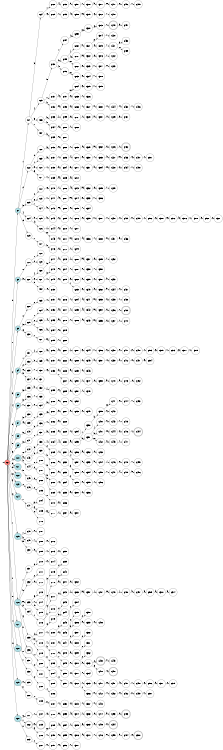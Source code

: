 digraph APTAALF {
__start0 [style = invis, shape = none, label = "", width = 0, height = 0];

rankdir=LR;
size="8,5";

s0 [style="filled", color="black", fillcolor="#ff817b" shape="circle", label="q0"];
s1 [style="filled", color="black", fillcolor="powderblue" shape="circle", label="q1"];
s2 [style="filled", color="black", fillcolor="powderblue" shape="circle", label="q2"];
s3 [style="filled", color="black", fillcolor="powderblue" shape="circle", label="q3"];
s4 [style="filled", color="black", fillcolor="powderblue" shape="circle", label="q4"];
s5 [style="filled", color="black", fillcolor="powderblue" shape="circle", label="q5"];
s6 [style="filled", color="black", fillcolor="powderblue" shape="circle", label="q6"];
s7 [style="filled", color="black", fillcolor="powderblue" shape="circle", label="q7"];
s8 [style="filled", color="black", fillcolor="powderblue" shape="circle", label="q8"];
s9 [style="filled", color="black", fillcolor="powderblue" shape="circle", label="q9"];
s10 [style="filled", color="black", fillcolor="powderblue" shape="circle", label="q10"];
s11 [style="filled", color="black", fillcolor="powderblue" shape="circle", label="q11"];
s12 [style="filled", color="black", fillcolor="powderblue" shape="circle", label="q12"];
s13 [style="filled", color="black", fillcolor="powderblue" shape="circle", label="q13"];
s14 [style="filled", color="black", fillcolor="powderblue" shape="circle", label="q14"];
s15 [style="filled", color="black", fillcolor="powderblue" shape="circle", label="q15"];
s16 [style="filled", color="black", fillcolor="powderblue" shape="circle", label="q16"];
s17 [style="filled", color="black", fillcolor="powderblue" shape="circle", label="q17"];
s18 [style="filled", color="black", fillcolor="powderblue" shape="circle", label="q18"];
s19 [style="filled", color="black", fillcolor="powderblue" shape="circle", label="q19"];
s20 [style="filled", color="black", fillcolor="powderblue" shape="circle", label="q20"];
s21 [style="filled", color="black", fillcolor="white" shape="circle", label="q21"];
s22 [style="filled", color="black", fillcolor="white" shape="circle", label="q22"];
s23 [style="filled", color="black", fillcolor="white" shape="circle", label="q23"];
s24 [style="filled", color="black", fillcolor="white" shape="circle", label="q24"];
s25 [style="filled", color="black", fillcolor="white" shape="circle", label="q25"];
s26 [style="filled", color="black", fillcolor="white" shape="circle", label="q26"];
s27 [style="filled", color="black", fillcolor="white" shape="circle", label="q27"];
s28 [style="filled", color="black", fillcolor="white" shape="circle", label="q28"];
s29 [style="filled", color="black", fillcolor="white" shape="circle", label="q29"];
s30 [style="filled", color="black", fillcolor="white" shape="circle", label="q30"];
s31 [style="filled", color="black", fillcolor="white" shape="circle", label="q31"];
s32 [style="filled", color="black", fillcolor="white" shape="circle", label="q32"];
s33 [style="filled", color="black", fillcolor="white" shape="circle", label="q33"];
s34 [style="filled", color="black", fillcolor="white" shape="circle", label="q34"];
s35 [style="filled", color="black", fillcolor="white" shape="circle", label="q35"];
s36 [style="filled", color="black", fillcolor="white" shape="circle", label="q36"];
s37 [style="filled", color="black", fillcolor="white" shape="circle", label="q37"];
s38 [style="filled", color="black", fillcolor="white" shape="circle", label="q38"];
s39 [style="filled", color="black", fillcolor="white" shape="circle", label="q39"];
s40 [style="filled", color="black", fillcolor="white" shape="circle", label="q40"];
s41 [style="filled", color="black", fillcolor="white" shape="circle", label="q41"];
s42 [style="filled", color="black", fillcolor="white" shape="circle", label="q42"];
s43 [style="filled", color="black", fillcolor="white" shape="circle", label="q43"];
s44 [style="filled", color="black", fillcolor="white" shape="circle", label="q44"];
s45 [style="filled", color="black", fillcolor="white" shape="circle", label="q45"];
s46 [style="filled", color="black", fillcolor="white" shape="circle", label="q46"];
s47 [style="filled", color="black", fillcolor="white" shape="circle", label="q47"];
s48 [style="filled", color="black", fillcolor="white" shape="circle", label="q48"];
s49 [style="filled", color="black", fillcolor="white" shape="circle", label="q49"];
s50 [style="filled", color="black", fillcolor="white" shape="circle", label="q50"];
s51 [style="filled", color="black", fillcolor="white" shape="circle", label="q51"];
s52 [style="filled", color="black", fillcolor="white" shape="circle", label="q52"];
s53 [style="filled", color="black", fillcolor="white" shape="circle", label="q53"];
s54 [style="filled", color="black", fillcolor="white" shape="circle", label="q54"];
s55 [style="filled", color="black", fillcolor="white" shape="circle", label="q55"];
s56 [style="rounded,filled", color="black", fillcolor="white" shape="doublecircle", label="q56"];
s57 [style="filled", color="black", fillcolor="white" shape="circle", label="q57"];
s58 [style="filled", color="black", fillcolor="white" shape="circle", label="q58"];
s59 [style="filled", color="black", fillcolor="white" shape="circle", label="q59"];
s60 [style="filled", color="black", fillcolor="white" shape="circle", label="q60"];
s61 [style="filled", color="black", fillcolor="white" shape="circle", label="q61"];
s62 [style="rounded,filled", color="black", fillcolor="white" shape="doublecircle", label="q62"];
s63 [style="filled", color="black", fillcolor="white" shape="circle", label="q63"];
s64 [style="filled", color="black", fillcolor="white" shape="circle", label="q64"];
s65 [style="filled", color="black", fillcolor="white" shape="circle", label="q65"];
s66 [style="filled", color="black", fillcolor="white" shape="circle", label="q66"];
s67 [style="filled", color="black", fillcolor="white" shape="circle", label="q67"];
s68 [style="filled", color="black", fillcolor="white" shape="circle", label="q68"];
s69 [style="filled", color="black", fillcolor="white" shape="circle", label="q69"];
s70 [style="filled", color="black", fillcolor="white" shape="circle", label="q70"];
s71 [style="filled", color="black", fillcolor="white" shape="circle", label="q71"];
s72 [style="filled", color="black", fillcolor="white" shape="circle", label="q72"];
s73 [style="filled", color="black", fillcolor="white" shape="circle", label="q73"];
s74 [style="filled", color="black", fillcolor="white" shape="circle", label="q74"];
s75 [style="filled", color="black", fillcolor="white" shape="circle", label="q75"];
s76 [style="filled", color="black", fillcolor="white" shape="circle", label="q76"];
s77 [style="filled", color="black", fillcolor="white" shape="circle", label="q77"];
s78 [style="filled", color="black", fillcolor="white" shape="circle", label="q78"];
s79 [style="filled", color="black", fillcolor="white" shape="circle", label="q79"];
s80 [style="filled", color="black", fillcolor="white" shape="circle", label="q80"];
s81 [style="filled", color="black", fillcolor="white" shape="circle", label="q81"];
s82 [style="filled", color="black", fillcolor="white" shape="circle", label="q82"];
s83 [style="filled", color="black", fillcolor="white" shape="circle", label="q83"];
s84 [style="filled", color="black", fillcolor="white" shape="circle", label="q84"];
s85 [style="filled", color="black", fillcolor="white" shape="circle", label="q85"];
s86 [style="filled", color="black", fillcolor="white" shape="circle", label="q86"];
s87 [style="filled", color="black", fillcolor="white" shape="circle", label="q87"];
s88 [style="filled", color="black", fillcolor="white" shape="circle", label="q88"];
s89 [style="filled", color="black", fillcolor="white" shape="circle", label="q89"];
s90 [style="filled", color="black", fillcolor="white" shape="circle", label="q90"];
s91 [style="filled", color="black", fillcolor="white" shape="circle", label="q91"];
s92 [style="filled", color="black", fillcolor="white" shape="circle", label="q92"];
s93 [style="filled", color="black", fillcolor="white" shape="circle", label="q93"];
s94 [style="filled", color="black", fillcolor="white" shape="circle", label="q94"];
s95 [style="filled", color="black", fillcolor="white" shape="circle", label="q95"];
s96 [style="filled", color="black", fillcolor="white" shape="circle", label="q96"];
s97 [style="filled", color="black", fillcolor="white" shape="circle", label="q97"];
s98 [style="filled", color="black", fillcolor="white" shape="circle", label="q98"];
s99 [style="filled", color="black", fillcolor="white" shape="circle", label="q99"];
s100 [style="filled", color="black", fillcolor="white" shape="circle", label="q100"];
s101 [style="filled", color="black", fillcolor="white" shape="circle", label="q101"];
s102 [style="filled", color="black", fillcolor="white" shape="circle", label="q102"];
s103 [style="filled", color="black", fillcolor="white" shape="circle", label="q103"];
s104 [style="filled", color="black", fillcolor="white" shape="circle", label="q104"];
s105 [style="filled", color="black", fillcolor="white" shape="circle", label="q105"];
s106 [style="filled", color="black", fillcolor="white" shape="circle", label="q106"];
s107 [style="filled", color="black", fillcolor="white" shape="circle", label="q107"];
s108 [style="filled", color="black", fillcolor="white" shape="circle", label="q108"];
s109 [style="filled", color="black", fillcolor="white" shape="circle", label="q109"];
s110 [style="filled", color="black", fillcolor="white" shape="circle", label="q110"];
s111 [style="filled", color="black", fillcolor="white" shape="circle", label="q111"];
s112 [style="filled", color="black", fillcolor="white" shape="circle", label="q112"];
s113 [style="filled", color="black", fillcolor="white" shape="circle", label="q113"];
s114 [style="filled", color="black", fillcolor="white" shape="circle", label="q114"];
s115 [style="filled", color="black", fillcolor="white" shape="circle", label="q115"];
s116 [style="filled", color="black", fillcolor="white" shape="circle", label="q116"];
s117 [style="filled", color="black", fillcolor="white" shape="circle", label="q117"];
s118 [style="filled", color="black", fillcolor="white" shape="circle", label="q118"];
s119 [style="filled", color="black", fillcolor="white" shape="circle", label="q119"];
s120 [style="filled", color="black", fillcolor="white" shape="circle", label="q120"];
s121 [style="filled", color="black", fillcolor="white" shape="circle", label="q121"];
s122 [style="filled", color="black", fillcolor="white" shape="circle", label="q122"];
s123 [style="filled", color="black", fillcolor="white" shape="circle", label="q123"];
s124 [style="filled", color="black", fillcolor="white" shape="circle", label="q124"];
s125 [style="rounded,filled", color="black", fillcolor="white" shape="doublecircle", label="q125"];
s126 [style="filled", color="black", fillcolor="white" shape="circle", label="q126"];
s127 [style="filled", color="black", fillcolor="white" shape="circle", label="q127"];
s128 [style="filled", color="black", fillcolor="white" shape="circle", label="q128"];
s129 [style="filled", color="black", fillcolor="white" shape="circle", label="q129"];
s130 [style="filled", color="black", fillcolor="white" shape="circle", label="q130"];
s131 [style="filled", color="black", fillcolor="white" shape="circle", label="q131"];
s132 [style="filled", color="black", fillcolor="white" shape="circle", label="q132"];
s133 [style="filled", color="black", fillcolor="white" shape="circle", label="q133"];
s134 [style="filled", color="black", fillcolor="white" shape="circle", label="q134"];
s135 [style="filled", color="black", fillcolor="white" shape="circle", label="q135"];
s136 [style="filled", color="black", fillcolor="white" shape="circle", label="q136"];
s137 [style="filled", color="black", fillcolor="white" shape="circle", label="q137"];
s138 [style="filled", color="black", fillcolor="white" shape="circle", label="q138"];
s139 [style="filled", color="black", fillcolor="white" shape="circle", label="q139"];
s140 [style="filled", color="black", fillcolor="white" shape="circle", label="q140"];
s141 [style="filled", color="black", fillcolor="white" shape="circle", label="q141"];
s142 [style="filled", color="black", fillcolor="white" shape="circle", label="q142"];
s143 [style="filled", color="black", fillcolor="white" shape="circle", label="q143"];
s144 [style="filled", color="black", fillcolor="white" shape="circle", label="q144"];
s145 [style="filled", color="black", fillcolor="white" shape="circle", label="q145"];
s146 [style="filled", color="black", fillcolor="white" shape="circle", label="q146"];
s147 [style="filled", color="black", fillcolor="white" shape="circle", label="q147"];
s148 [style="filled", color="black", fillcolor="white" shape="circle", label="q148"];
s149 [style="filled", color="black", fillcolor="white" shape="circle", label="q149"];
s150 [style="filled", color="black", fillcolor="white" shape="circle", label="q150"];
s151 [style="filled", color="black", fillcolor="white" shape="circle", label="q151"];
s152 [style="filled", color="black", fillcolor="white" shape="circle", label="q152"];
s153 [style="filled", color="black", fillcolor="white" shape="circle", label="q153"];
s154 [style="filled", color="black", fillcolor="white" shape="circle", label="q154"];
s155 [style="filled", color="black", fillcolor="white" shape="circle", label="q155"];
s156 [style="filled", color="black", fillcolor="white" shape="circle", label="q156"];
s157 [style="filled", color="black", fillcolor="white" shape="circle", label="q157"];
s158 [style="filled", color="black", fillcolor="white" shape="circle", label="q158"];
s159 [style="filled", color="black", fillcolor="white" shape="circle", label="q159"];
s160 [style="filled", color="black", fillcolor="white" shape="circle", label="q160"];
s161 [style="filled", color="black", fillcolor="white" shape="circle", label="q161"];
s162 [style="filled", color="black", fillcolor="white" shape="circle", label="q162"];
s163 [style="filled", color="black", fillcolor="white" shape="circle", label="q163"];
s164 [style="filled", color="black", fillcolor="white" shape="circle", label="q164"];
s165 [style="filled", color="black", fillcolor="white" shape="circle", label="q165"];
s166 [style="filled", color="black", fillcolor="white" shape="circle", label="q166"];
s167 [style="filled", color="black", fillcolor="white" shape="circle", label="q167"];
s168 [style="filled", color="black", fillcolor="white" shape="circle", label="q168"];
s169 [style="filled", color="black", fillcolor="white" shape="circle", label="q169"];
s170 [style="filled", color="black", fillcolor="white" shape="circle", label="q170"];
s171 [style="filled", color="black", fillcolor="white" shape="circle", label="q171"];
s172 [style="filled", color="black", fillcolor="white" shape="circle", label="q172"];
s173 [style="filled", color="black", fillcolor="white" shape="circle", label="q173"];
s174 [style="filled", color="black", fillcolor="white" shape="circle", label="q174"];
s175 [style="filled", color="black", fillcolor="white" shape="circle", label="q175"];
s176 [style="filled", color="black", fillcolor="white" shape="circle", label="q176"];
s177 [style="filled", color="black", fillcolor="white" shape="circle", label="q177"];
s178 [style="filled", color="black", fillcolor="white" shape="circle", label="q178"];
s179 [style="filled", color="black", fillcolor="white" shape="circle", label="q179"];
s180 [style="filled", color="black", fillcolor="white" shape="circle", label="q180"];
s181 [style="filled", color="black", fillcolor="white" shape="circle", label="q181"];
s182 [style="filled", color="black", fillcolor="white" shape="circle", label="q182"];
s183 [style="filled", color="black", fillcolor="white" shape="circle", label="q183"];
s184 [style="filled", color="black", fillcolor="white" shape="circle", label="q184"];
s185 [style="filled", color="black", fillcolor="white" shape="circle", label="q185"];
s186 [style="filled", color="black", fillcolor="white" shape="circle", label="q186"];
s187 [style="filled", color="black", fillcolor="white" shape="circle", label="q187"];
s188 [style="filled", color="black", fillcolor="white" shape="circle", label="q188"];
s189 [style="filled", color="black", fillcolor="white" shape="circle", label="q189"];
s190 [style="filled", color="black", fillcolor="white" shape="circle", label="q190"];
s191 [style="filled", color="black", fillcolor="white" shape="circle", label="q191"];
s192 [style="filled", color="black", fillcolor="white" shape="circle", label="q192"];
s193 [style="filled", color="black", fillcolor="white" shape="circle", label="q193"];
s194 [style="filled", color="black", fillcolor="white" shape="circle", label="q194"];
s195 [style="filled", color="black", fillcolor="white" shape="circle", label="q195"];
s196 [style="filled", color="black", fillcolor="white" shape="circle", label="q196"];
s197 [style="filled", color="black", fillcolor="white" shape="circle", label="q197"];
s198 [style="filled", color="black", fillcolor="white" shape="circle", label="q198"];
s199 [style="filled", color="black", fillcolor="white" shape="circle", label="q199"];
s200 [style="filled", color="black", fillcolor="white" shape="circle", label="q200"];
s201 [style="filled", color="black", fillcolor="white" shape="circle", label="q201"];
s202 [style="filled", color="black", fillcolor="white" shape="circle", label="q202"];
s203 [style="filled", color="black", fillcolor="white" shape="circle", label="q203"];
s204 [style="filled", color="black", fillcolor="white" shape="circle", label="q204"];
s205 [style="filled", color="black", fillcolor="white" shape="circle", label="q205"];
s206 [style="filled", color="black", fillcolor="white" shape="circle", label="q206"];
s207 [style="filled", color="black", fillcolor="white" shape="circle", label="q207"];
s208 [style="filled", color="black", fillcolor="white" shape="circle", label="q208"];
s209 [style="filled", color="black", fillcolor="white" shape="circle", label="q209"];
s210 [style="filled", color="black", fillcolor="white" shape="circle", label="q210"];
s211 [style="filled", color="black", fillcolor="white" shape="circle", label="q211"];
s212 [style="filled", color="black", fillcolor="white" shape="circle", label="q212"];
s213 [style="filled", color="black", fillcolor="white" shape="circle", label="q213"];
s214 [style="filled", color="black", fillcolor="white" shape="circle", label="q214"];
s215 [style="filled", color="black", fillcolor="white" shape="circle", label="q215"];
s216 [style="filled", color="black", fillcolor="white" shape="circle", label="q216"];
s217 [style="filled", color="black", fillcolor="white" shape="circle", label="q217"];
s218 [style="filled", color="black", fillcolor="white" shape="circle", label="q218"];
s219 [style="filled", color="black", fillcolor="white" shape="circle", label="q219"];
s220 [style="filled", color="black", fillcolor="white" shape="circle", label="q220"];
s221 [style="filled", color="black", fillcolor="white" shape="circle", label="q221"];
s222 [style="filled", color="black", fillcolor="white" shape="circle", label="q222"];
s223 [style="filled", color="black", fillcolor="white" shape="circle", label="q223"];
s224 [style="filled", color="black", fillcolor="white" shape="circle", label="q224"];
s225 [style="filled", color="black", fillcolor="white" shape="circle", label="q225"];
s226 [style="filled", color="black", fillcolor="white" shape="circle", label="q226"];
s227 [style="filled", color="black", fillcolor="white" shape="circle", label="q227"];
s228 [style="filled", color="black", fillcolor="white" shape="circle", label="q228"];
s229 [style="filled", color="black", fillcolor="white" shape="circle", label="q229"];
s230 [style="filled", color="black", fillcolor="white" shape="circle", label="q230"];
s231 [style="filled", color="black", fillcolor="white" shape="circle", label="q231"];
s232 [style="filled", color="black", fillcolor="white" shape="circle", label="q232"];
s233 [style="filled", color="black", fillcolor="white" shape="circle", label="q233"];
s234 [style="filled", color="black", fillcolor="white" shape="circle", label="q234"];
s235 [style="filled", color="black", fillcolor="white" shape="circle", label="q235"];
s236 [style="filled", color="black", fillcolor="white" shape="circle", label="q236"];
s237 [style="filled", color="black", fillcolor="white" shape="circle", label="q237"];
s238 [style="filled", color="black", fillcolor="white" shape="circle", label="q238"];
s239 [style="filled", color="black", fillcolor="white" shape="circle", label="q239"];
s240 [style="filled", color="black", fillcolor="white" shape="circle", label="q240"];
s241 [style="filled", color="black", fillcolor="white" shape="circle", label="q241"];
s242 [style="filled", color="black", fillcolor="white" shape="circle", label="q242"];
s243 [style="filled", color="black", fillcolor="white" shape="circle", label="q243"];
s244 [style="filled", color="black", fillcolor="white" shape="circle", label="q244"];
s245 [style="filled", color="black", fillcolor="white" shape="circle", label="q245"];
s246 [style="filled", color="black", fillcolor="white" shape="circle", label="q246"];
s247 [style="filled", color="black", fillcolor="white" shape="circle", label="q247"];
s248 [style="filled", color="black", fillcolor="white" shape="circle", label="q248"];
s249 [style="filled", color="black", fillcolor="white" shape="circle", label="q249"];
s250 [style="filled", color="black", fillcolor="white" shape="circle", label="q250"];
s251 [style="filled", color="black", fillcolor="white" shape="circle", label="q251"];
s252 [style="filled", color="black", fillcolor="white" shape="circle", label="q252"];
s253 [style="filled", color="black", fillcolor="white" shape="circle", label="q253"];
s254 [style="filled", color="black", fillcolor="white" shape="circle", label="q254"];
s255 [style="filled", color="black", fillcolor="white" shape="circle", label="q255"];
s256 [style="filled", color="black", fillcolor="white" shape="circle", label="q256"];
s257 [style="filled", color="black", fillcolor="white" shape="circle", label="q257"];
s258 [style="filled", color="black", fillcolor="white" shape="circle", label="q258"];
s259 [style="filled", color="black", fillcolor="white" shape="circle", label="q259"];
s260 [style="filled", color="black", fillcolor="white" shape="circle", label="q260"];
s261 [style="filled", color="black", fillcolor="white" shape="circle", label="q261"];
s262 [style="filled", color="black", fillcolor="white" shape="circle", label="q262"];
s263 [style="filled", color="black", fillcolor="white" shape="circle", label="q263"];
s264 [style="filled", color="black", fillcolor="white" shape="circle", label="q264"];
s265 [style="filled", color="black", fillcolor="white" shape="circle", label="q265"];
s266 [style="filled", color="black", fillcolor="white" shape="circle", label="q266"];
s267 [style="filled", color="black", fillcolor="white" shape="circle", label="q267"];
s268 [style="filled", color="black", fillcolor="white" shape="circle", label="q268"];
s269 [style="filled", color="black", fillcolor="white" shape="circle", label="q269"];
s270 [style="filled", color="black", fillcolor="white" shape="circle", label="q270"];
s271 [style="filled", color="black", fillcolor="white" shape="circle", label="q271"];
s272 [style="filled", color="black", fillcolor="white" shape="circle", label="q272"];
s273 [style="filled", color="black", fillcolor="white" shape="circle", label="q273"];
s274 [style="filled", color="black", fillcolor="white" shape="circle", label="q274"];
s275 [style="filled", color="black", fillcolor="white" shape="circle", label="q275"];
s276 [style="filled", color="black", fillcolor="white" shape="circle", label="q276"];
s277 [style="filled", color="black", fillcolor="white" shape="circle", label="q277"];
s278 [style="filled", color="black", fillcolor="white" shape="circle", label="q278"];
s279 [style="filled", color="black", fillcolor="white" shape="circle", label="q279"];
s280 [style="filled", color="black", fillcolor="white" shape="circle", label="q280"];
s281 [style="filled", color="black", fillcolor="white" shape="circle", label="q281"];
s282 [style="filled", color="black", fillcolor="white" shape="circle", label="q282"];
s283 [style="filled", color="black", fillcolor="white" shape="circle", label="q283"];
s284 [style="filled", color="black", fillcolor="white" shape="circle", label="q284"];
s285 [style="filled", color="black", fillcolor="white" shape="circle", label="q285"];
s286 [style="filled", color="black", fillcolor="white" shape="circle", label="q286"];
s287 [style="filled", color="black", fillcolor="white" shape="circle", label="q287"];
s288 [style="filled", color="black", fillcolor="white" shape="circle", label="q288"];
s289 [style="filled", color="black", fillcolor="white" shape="circle", label="q289"];
s290 [style="filled", color="black", fillcolor="white" shape="circle", label="q290"];
s291 [style="filled", color="black", fillcolor="white" shape="circle", label="q291"];
s292 [style="filled", color="black", fillcolor="white" shape="circle", label="q292"];
s293 [style="filled", color="black", fillcolor="white" shape="circle", label="q293"];
s294 [style="filled", color="black", fillcolor="white" shape="circle", label="q294"];
s295 [style="filled", color="black", fillcolor="white" shape="circle", label="q295"];
s296 [style="filled", color="black", fillcolor="white" shape="circle", label="q296"];
s297 [style="filled", color="black", fillcolor="white" shape="circle", label="q297"];
s298 [style="filled", color="black", fillcolor="white" shape="circle", label="q298"];
s299 [style="filled", color="black", fillcolor="white" shape="circle", label="q299"];
s300 [style="filled", color="black", fillcolor="white" shape="circle", label="q300"];
s301 [style="filled", color="black", fillcolor="white" shape="circle", label="q301"];
s302 [style="filled", color="black", fillcolor="white" shape="circle", label="q302"];
s303 [style="filled", color="black", fillcolor="white" shape="circle", label="q303"];
s304 [style="filled", color="black", fillcolor="white" shape="circle", label="q304"];
s305 [style="filled", color="black", fillcolor="white" shape="circle", label="q305"];
s306 [style="filled", color="black", fillcolor="white" shape="circle", label="q306"];
s307 [style="filled", color="black", fillcolor="white" shape="circle", label="q307"];
s308 [style="filled", color="black", fillcolor="white" shape="circle", label="q308"];
s309 [style="filled", color="black", fillcolor="white" shape="circle", label="q309"];
s310 [style="filled", color="black", fillcolor="white" shape="circle", label="q310"];
s311 [style="filled", color="black", fillcolor="white" shape="circle", label="q311"];
s312 [style="filled", color="black", fillcolor="white" shape="circle", label="q312"];
s313 [style="filled", color="black", fillcolor="white" shape="circle", label="q313"];
s314 [style="filled", color="black", fillcolor="white" shape="circle", label="q314"];
s315 [style="filled", color="black", fillcolor="white" shape="circle", label="q315"];
s316 [style="filled", color="black", fillcolor="white" shape="circle", label="q316"];
s317 [style="filled", color="black", fillcolor="white" shape="circle", label="q317"];
s318 [style="filled", color="black", fillcolor="white" shape="circle", label="q318"];
s319 [style="filled", color="black", fillcolor="white" shape="circle", label="q319"];
s320 [style="filled", color="black", fillcolor="white" shape="circle", label="q320"];
s321 [style="filled", color="black", fillcolor="white" shape="circle", label="q321"];
s322 [style="filled", color="black", fillcolor="white" shape="circle", label="q322"];
s323 [style="filled", color="black", fillcolor="white" shape="circle", label="q323"];
s324 [style="filled", color="black", fillcolor="white" shape="circle", label="q324"];
s325 [style="filled", color="black", fillcolor="white" shape="circle", label="q325"];
s326 [style="filled", color="black", fillcolor="white" shape="circle", label="q326"];
s327 [style="filled", color="black", fillcolor="white" shape="circle", label="q327"];
s328 [style="filled", color="black", fillcolor="white" shape="circle", label="q328"];
s329 [style="filled", color="black", fillcolor="white" shape="circle", label="q329"];
s330 [style="filled", color="black", fillcolor="white" shape="circle", label="q330"];
s331 [style="filled", color="black", fillcolor="white" shape="circle", label="q331"];
s332 [style="filled", color="black", fillcolor="white" shape="circle", label="q332"];
s333 [style="filled", color="black", fillcolor="white" shape="circle", label="q333"];
s334 [style="filled", color="black", fillcolor="white" shape="circle", label="q334"];
s335 [style="filled", color="black", fillcolor="white" shape="circle", label="q335"];
s336 [style="filled", color="black", fillcolor="white" shape="circle", label="q336"];
s337 [style="filled", color="black", fillcolor="white" shape="circle", label="q337"];
s338 [style="filled", color="black", fillcolor="white" shape="circle", label="q338"];
s339 [style="filled", color="black", fillcolor="white" shape="circle", label="q339"];
s340 [style="filled", color="black", fillcolor="white" shape="circle", label="q340"];
s341 [style="filled", color="black", fillcolor="white" shape="circle", label="q341"];
s342 [style="filled", color="black", fillcolor="white" shape="circle", label="q342"];
s343 [style="filled", color="black", fillcolor="white" shape="circle", label="q343"];
s344 [style="filled", color="black", fillcolor="white" shape="circle", label="q344"];
s345 [style="filled", color="black", fillcolor="white" shape="circle", label="q345"];
s346 [style="filled", color="black", fillcolor="white" shape="circle", label="q346"];
s347 [style="filled", color="black", fillcolor="white" shape="circle", label="q347"];
s348 [style="filled", color="black", fillcolor="white" shape="circle", label="q348"];
s349 [style="filled", color="black", fillcolor="white" shape="circle", label="q349"];
s350 [style="filled", color="black", fillcolor="white" shape="circle", label="q350"];
s351 [style="filled", color="black", fillcolor="white" shape="circle", label="q351"];
s352 [style="filled", color="black", fillcolor="white" shape="circle", label="q352"];
s353 [style="filled", color="black", fillcolor="white" shape="circle", label="q353"];
s354 [style="filled", color="black", fillcolor="white" shape="circle", label="q354"];
s355 [style="filled", color="black", fillcolor="white" shape="circle", label="q355"];
s356 [style="filled", color="black", fillcolor="white" shape="circle", label="q356"];
s357 [style="filled", color="black", fillcolor="white" shape="circle", label="q357"];
s358 [style="filled", color="black", fillcolor="white" shape="circle", label="q358"];
s359 [style="filled", color="black", fillcolor="white" shape="circle", label="q359"];
s360 [style="filled", color="black", fillcolor="white" shape="circle", label="q360"];
s361 [style="filled", color="black", fillcolor="white" shape="circle", label="q361"];
s362 [style="filled", color="black", fillcolor="white" shape="circle", label="q362"];
s363 [style="filled", color="black", fillcolor="white" shape="circle", label="q363"];
s364 [style="filled", color="black", fillcolor="white" shape="circle", label="q364"];
s365 [style="filled", color="black", fillcolor="white" shape="circle", label="q365"];
s366 [style="filled", color="black", fillcolor="white" shape="circle", label="q366"];
s367 [style="filled", color="black", fillcolor="white" shape="circle", label="q367"];
s368 [style="filled", color="black", fillcolor="white" shape="circle", label="q368"];
s369 [style="filled", color="black", fillcolor="white" shape="circle", label="q369"];
s370 [style="filled", color="black", fillcolor="white" shape="circle", label="q370"];
s371 [style="filled", color="black", fillcolor="white" shape="circle", label="q371"];
s372 [style="filled", color="black", fillcolor="white" shape="circle", label="q372"];
s373 [style="filled", color="black", fillcolor="white" shape="circle", label="q373"];
s374 [style="filled", color="black", fillcolor="white" shape="circle", label="q374"];
s375 [style="filled", color="black", fillcolor="white" shape="circle", label="q375"];
s376 [style="filled", color="black", fillcolor="white" shape="circle", label="q376"];
s377 [style="filled", color="black", fillcolor="white" shape="circle", label="q377"];
s378 [style="filled", color="black", fillcolor="white" shape="circle", label="q378"];
s379 [style="filled", color="black", fillcolor="white" shape="circle", label="q379"];
s380 [style="filled", color="black", fillcolor="white" shape="circle", label="q380"];
s381 [style="filled", color="black", fillcolor="white" shape="circle", label="q381"];
s382 [style="filled", color="black", fillcolor="white" shape="circle", label="q382"];
s383 [style="filled", color="black", fillcolor="white" shape="circle", label="q383"];
s384 [style="filled", color="black", fillcolor="white" shape="circle", label="q384"];
s385 [style="filled", color="black", fillcolor="white" shape="circle", label="q385"];
s386 [style="filled", color="black", fillcolor="white" shape="circle", label="q386"];
s387 [style="filled", color="black", fillcolor="white" shape="circle", label="q387"];
s388 [style="filled", color="black", fillcolor="white" shape="circle", label="q388"];
s389 [style="filled", color="black", fillcolor="white" shape="circle", label="q389"];
s390 [style="filled", color="black", fillcolor="white" shape="circle", label="q390"];
s391 [style="filled", color="black", fillcolor="white" shape="circle", label="q391"];
s392 [style="filled", color="black", fillcolor="white" shape="circle", label="q392"];
s393 [style="filled", color="black", fillcolor="white" shape="circle", label="q393"];
s394 [style="filled", color="black", fillcolor="white" shape="circle", label="q394"];
s395 [style="filled", color="black", fillcolor="white" shape="circle", label="q395"];
s396 [style="filled", color="black", fillcolor="white" shape="circle", label="q396"];
s397 [style="filled", color="black", fillcolor="white" shape="circle", label="q397"];
s398 [style="filled", color="black", fillcolor="white" shape="circle", label="q398"];
s399 [style="filled", color="black", fillcolor="white" shape="circle", label="q399"];
s400 [style="filled", color="black", fillcolor="white" shape="circle", label="q400"];
s401 [style="filled", color="black", fillcolor="white" shape="circle", label="q401"];
s402 [style="filled", color="black", fillcolor="white" shape="circle", label="q402"];
s403 [style="filled", color="black", fillcolor="white" shape="circle", label="q403"];
s404 [style="filled", color="black", fillcolor="white" shape="circle", label="q404"];
s405 [style="filled", color="black", fillcolor="white" shape="circle", label="q405"];
s406 [style="filled", color="black", fillcolor="white" shape="circle", label="q406"];
s407 [style="filled", color="black", fillcolor="white" shape="circle", label="q407"];
s408 [style="filled", color="black", fillcolor="white" shape="circle", label="q408"];
s409 [style="rounded,filled", color="black", fillcolor="white" shape="doublecircle", label="q409"];
s410 [style="filled", color="black", fillcolor="white" shape="circle", label="q410"];
s411 [style="filled", color="black", fillcolor="white" shape="circle", label="q411"];
s412 [style="filled", color="black", fillcolor="white" shape="circle", label="q412"];
s413 [style="filled", color="black", fillcolor="white" shape="circle", label="q413"];
s414 [style="filled", color="black", fillcolor="white" shape="circle", label="q414"];
s415 [style="filled", color="black", fillcolor="white" shape="circle", label="q415"];
s416 [style="filled", color="black", fillcolor="white" shape="circle", label="q416"];
s417 [style="filled", color="black", fillcolor="white" shape="circle", label="q417"];
s418 [style="filled", color="black", fillcolor="white" shape="circle", label="q418"];
s419 [style="rounded,filled", color="black", fillcolor="white" shape="doublecircle", label="q419"];
s420 [style="filled", color="black", fillcolor="white" shape="circle", label="q420"];
s421 [style="filled", color="black", fillcolor="white" shape="circle", label="q421"];
s422 [style="filled", color="black", fillcolor="white" shape="circle", label="q422"];
s423 [style="filled", color="black", fillcolor="white" shape="circle", label="q423"];
s424 [style="filled", color="black", fillcolor="white" shape="circle", label="q424"];
s425 [style="filled", color="black", fillcolor="white" shape="circle", label="q425"];
s426 [style="filled", color="black", fillcolor="white" shape="circle", label="q426"];
s427 [style="filled", color="black", fillcolor="white" shape="circle", label="q427"];
s428 [style="filled", color="black", fillcolor="white" shape="circle", label="q428"];
s429 [style="filled", color="black", fillcolor="white" shape="circle", label="q429"];
s430 [style="filled", color="black", fillcolor="white" shape="circle", label="q430"];
s431 [style="filled", color="black", fillcolor="white" shape="circle", label="q431"];
s432 [style="filled", color="black", fillcolor="white" shape="circle", label="q432"];
s433 [style="filled", color="black", fillcolor="white" shape="circle", label="q433"];
s434 [style="filled", color="black", fillcolor="white" shape="circle", label="q434"];
s435 [style="filled", color="black", fillcolor="white" shape="circle", label="q435"];
s436 [style="filled", color="black", fillcolor="white" shape="circle", label="q436"];
s437 [style="filled", color="black", fillcolor="white" shape="circle", label="q437"];
s438 [style="filled", color="black", fillcolor="white" shape="circle", label="q438"];
s439 [style="filled", color="black", fillcolor="white" shape="circle", label="q439"];
s440 [style="filled", color="black", fillcolor="white" shape="circle", label="q440"];
s441 [style="filled", color="black", fillcolor="white" shape="circle", label="q441"];
s442 [style="filled", color="black", fillcolor="white" shape="circle", label="q442"];
s443 [style="filled", color="black", fillcolor="white" shape="circle", label="q443"];
s444 [style="filled", color="black", fillcolor="white" shape="circle", label="q444"];
s445 [style="filled", color="black", fillcolor="white" shape="circle", label="q445"];
s446 [style="filled", color="black", fillcolor="white" shape="circle", label="q446"];
s447 [style="filled", color="black", fillcolor="white" shape="circle", label="q447"];
s448 [style="filled", color="black", fillcolor="white" shape="circle", label="q448"];
s449 [style="filled", color="black", fillcolor="white" shape="circle", label="q449"];
s450 [style="rounded,filled", color="black", fillcolor="white" shape="doublecircle", label="q450"];
s451 [style="filled", color="black", fillcolor="white" shape="circle", label="q451"];
s452 [style="filled", color="black", fillcolor="white" shape="circle", label="q452"];
s453 [style="filled", color="black", fillcolor="white" shape="circle", label="q453"];
s454 [style="rounded,filled", color="black", fillcolor="white" shape="doublecircle", label="q454"];
s455 [style="filled", color="black", fillcolor="white" shape="circle", label="q455"];
s456 [style="filled", color="black", fillcolor="white" shape="circle", label="q456"];
s457 [style="filled", color="black", fillcolor="white" shape="circle", label="q457"];
s458 [style="filled", color="black", fillcolor="white" shape="circle", label="q458"];
s459 [style="filled", color="black", fillcolor="white" shape="circle", label="q459"];
s460 [style="filled", color="black", fillcolor="white" shape="circle", label="q460"];
s461 [style="filled", color="black", fillcolor="white" shape="circle", label="q461"];
s462 [style="rounded,filled", color="black", fillcolor="white" shape="doublecircle", label="q462"];
s463 [style="filled", color="black", fillcolor="white" shape="circle", label="q463"];
s464 [style="filled", color="black", fillcolor="white" shape="circle", label="q464"];
s465 [style="filled", color="black", fillcolor="white" shape="circle", label="q465"];
s466 [style="filled", color="black", fillcolor="white" shape="circle", label="q466"];
s467 [style="filled", color="black", fillcolor="white" shape="circle", label="q467"];
s468 [style="filled", color="black", fillcolor="white" shape="circle", label="q468"];
s469 [style="rounded,filled", color="black", fillcolor="white" shape="doublecircle", label="q469"];
s470 [style="filled", color="black", fillcolor="white" shape="circle", label="q470"];
s471 [style="filled", color="black", fillcolor="white" shape="circle", label="q471"];
s472 [style="filled", color="black", fillcolor="white" shape="circle", label="q472"];
s473 [style="filled", color="black", fillcolor="white" shape="circle", label="q473"];
s474 [style="filled", color="black", fillcolor="white" shape="circle", label="q474"];
s475 [style="filled", color="black", fillcolor="white" shape="circle", label="q475"];
s476 [style="filled", color="black", fillcolor="white" shape="circle", label="q476"];
s477 [style="filled", color="black", fillcolor="white" shape="circle", label="q477"];
s478 [style="filled", color="black", fillcolor="white" shape="circle", label="q478"];
s479 [style="filled", color="black", fillcolor="white" shape="circle", label="q479"];
s480 [style="filled", color="black", fillcolor="white" shape="circle", label="q480"];
s481 [style="filled", color="black", fillcolor="white" shape="circle", label="q481"];
s482 [style="filled", color="black", fillcolor="white" shape="circle", label="q482"];
s483 [style="rounded,filled", color="black", fillcolor="white" shape="doublecircle", label="q483"];
s484 [style="filled", color="black", fillcolor="white" shape="circle", label="q484"];
s485 [style="filled", color="black", fillcolor="white" shape="circle", label="q485"];
s486 [style="filled", color="black", fillcolor="white" shape="circle", label="q486"];
s487 [style="filled", color="black", fillcolor="white" shape="circle", label="q487"];
s488 [style="filled", color="black", fillcolor="white" shape="circle", label="q488"];
s489 [style="filled", color="black", fillcolor="white" shape="circle", label="q489"];
s490 [style="filled", color="black", fillcolor="white" shape="circle", label="q490"];
s491 [style="filled", color="black", fillcolor="white" shape="circle", label="q491"];
s492 [style="filled", color="black", fillcolor="white" shape="circle", label="q492"];
s493 [style="filled", color="black", fillcolor="white" shape="circle", label="q493"];
s494 [style="rounded,filled", color="black", fillcolor="white" shape="doublecircle", label="q494"];
s495 [style="filled", color="black", fillcolor="white" shape="circle", label="q495"];
s496 [style="filled", color="black", fillcolor="white" shape="circle", label="q496"];
s497 [style="filled", color="black", fillcolor="white" shape="circle", label="q497"];
s498 [style="filled", color="black", fillcolor="white" shape="circle", label="q498"];
s499 [style="filled", color="black", fillcolor="white" shape="circle", label="q499"];
s500 [style="rounded,filled", color="black", fillcolor="white" shape="doublecircle", label="q500"];
s501 [style="filled", color="black", fillcolor="white" shape="circle", label="q501"];
s502 [style="filled", color="black", fillcolor="white" shape="circle", label="q502"];
s503 [style="filled", color="black", fillcolor="white" shape="circle", label="q503"];
s504 [style="filled", color="black", fillcolor="white" shape="circle", label="q504"];
s505 [style="filled", color="black", fillcolor="white" shape="circle", label="q505"];
s506 [style="filled", color="black", fillcolor="white" shape="circle", label="q506"];
s507 [style="filled", color="black", fillcolor="white" shape="circle", label="q507"];
s508 [style="filled", color="black", fillcolor="white" shape="circle", label="q508"];
s509 [style="filled", color="black", fillcolor="white" shape="circle", label="q509"];
s510 [style="filled", color="black", fillcolor="white" shape="circle", label="q510"];
s511 [style="filled", color="black", fillcolor="white" shape="circle", label="q511"];
s512 [style="filled", color="black", fillcolor="white" shape="circle", label="q512"];
s513 [style="filled", color="black", fillcolor="white" shape="circle", label="q513"];
s514 [style="filled", color="black", fillcolor="white" shape="circle", label="q514"];
s515 [style="filled", color="black", fillcolor="white" shape="circle", label="q515"];
s516 [style="filled", color="black", fillcolor="white" shape="circle", label="q516"];
s517 [style="filled", color="black", fillcolor="white" shape="circle", label="q517"];
s518 [style="filled", color="black", fillcolor="white" shape="circle", label="q518"];
s519 [style="filled", color="black", fillcolor="white" shape="circle", label="q519"];
s520 [style="filled", color="black", fillcolor="white" shape="circle", label="q520"];
s521 [style="filled", color="black", fillcolor="white" shape="circle", label="q521"];
subgraph cluster_main { 
	graph [pad=".75", ranksep="0.15", nodesep="0.15"];
	 style=invis; 
	__start0 -> s0 [penwidth=2];
}
s0 -> s1 [label="0"];
s0 -> s2 [label="1"];
s0 -> s3 [label="2"];
s0 -> s4 [label="3"];
s0 -> s5 [label="4"];
s0 -> s6 [label="6"];
s0 -> s7 [label="7"];
s0 -> s8 [label="8"];
s0 -> s9 [label="9"];
s0 -> s10 [label="c"];
s0 -> s11 [label="d"];
s0 -> s12 [label="e"];
s0 -> s13 [label="m"];
s0 -> s14 [label="p"];
s0 -> s15 [label="q"];
s0 -> s16 [label="r"];
s0 -> s17 [label="t"];
s0 -> s18 [label="u"];
s0 -> s19 [label="v"];
s0 -> s20 [label="x"];
s1 -> s21 [label="1"];
s1 -> s22 [label="2"];
s1 -> s23 [label="3"];
s1 -> s24 [label="4"];
s1 -> s25 [label="6"];
s2 -> s26 [label="0"];
s2 -> s27 [label="3"];
s3 -> s28 [label="0"];
s3 -> s29 [label="3"];
s3 -> s30 [label="6"];
s4 -> s31 [label="1"];
s4 -> s32 [label="2"];
s4 -> s33 [label="6"];
s4 -> s34 [label="9"];
s5 -> s35 [label="5"];
s6 -> s36 [label="3"];
s6 -> s37 [label="7"];
s7 -> s38 [label="3"];
s7 -> s39 [label="6"];
s8 -> s40 [label="9"];
s9 -> s41 [label="3"];
s10 -> s42 [label="8"];
s10 -> s43 [label="9"];
s10 -> s44 [label="b"];
s11 -> s45 [label="9"];
s13 -> s46 [label="t"];
s14 -> s47 [label="r"];
s15 -> s48 [label="7"];
s15 -> s49 [label="k"];
s15 -> s50 [label="m"];
s16 -> s51 [label="7"];
s16 -> s52 [label="k"];
s16 -> s53 [label="m"];
s16 -> s54 [label="p"];
s16 -> s55 [label="q"];
s16 -> s56 [label="x"];
s17 -> s57 [label="w"];
s18 -> s58 [label="v"];
s19 -> s59 [label="u"];
s19 -> s60 [label="y"];
s20 -> s61 [label="q"];
s20 -> s62 [label="r"];
s20 -> s63 [label="w"];
s21 -> s64 [label="3"];
s21 -> s65 [label="4"];
s21 -> s66 [label="5"];
s21 -> s67 [label="7"];
s22 -> s68 [label="0"];
s22 -> s69 [label="1"];
s22 -> s70 [label="3"];
s22 -> s71 [label="6"];
s23 -> s72 [label="4"];
s23 -> s73 [label="6"];
s23 -> s74 [label="7"];
s24 -> s75 [label="5"];
s24 -> s76 [label="k"];
s25 -> s77 [label="7"];
s26 -> s78 [label="1"];
s26 -> s79 [label="2"];
s27 -> s80 [label="4"];
s27 -> s81 [label="6"];
s27 -> s82 [label="9"];
s28 -> s83 [label="2"];
s29 -> s84 [label="1"];
s29 -> s85 [label="6"];
s29 -> s86 [label="7"];
s30 -> s87 [label="7"];
s31 -> s88 [label="4"];
s32 -> s89 [label="3"];
s33 -> s90 [label="7"];
s34 -> s91 [label="c"];
s35 -> s92 [label="h"];
s36 -> s93 [label="1"];
s37 -> s94 [label="6"];
s39 -> s95 [label="7"];
s40 -> s96 [label="3"];
s41 -> s97 [label="1"];
s43 -> s98 [label="3"];
s43 -> s99 [label="8"];
s44 -> s100 [label="8"];
s44 -> s101 [label="c"];
s45 -> s102 [label="c"];
s46 -> s103 [label="s"];
s47 -> s104 [label="p"];
s47 -> s105 [label="q"];
s47 -> s106 [label="x"];
s48 -> s107 [label="2"];
s49 -> s108 [label="7"];
s50 -> s109 [label="5"];
s51 -> s110 [label="6"];
s52 -> s111 [label="2"];
s52 -> s112 [label="6"];
s53 -> s113 [label="6"];
s53 -> s114 [label="7"];
s53 -> s115 [label="k"];
s54 -> s116 [label="r"];
s55 -> s117 [label="k"];
s55 -> s118 [label="m"];
s55 -> s119 [label="r"];
s56 -> s120 [label="w"];
s57 -> s121 [label="x"];
s58 -> s122 [label="y"];
s60 -> s123 [label="v"];
s61 -> s124 [label="r"];
s62 -> s125 [label="p"];
s62 -> s126 [label="q"];
s63 -> s127 [label="t"];
s64 -> s128 [label="1"];
s64 -> s129 [label="6"];
s65 -> s130 [label="5"];
s65 -> s131 [label="7"];
s65 -> s132 [label="k"];
s66 -> s133 [label="h"];
s66 -> s134 [label="k"];
s67 -> s135 [label="k"];
s68 -> s136 [label="3"];
s69 -> s137 [label="3"];
s70 -> s138 [label="1"];
s71 -> s139 [label="7"];
s72 -> s140 [label="6"];
s73 -> s141 [label="7"];
s74 -> s142 [label="k"];
s75 -> s143 [label="h"];
s76 -> s144 [label="j"];
s76 -> s145 [label="m"];
s77 -> s146 [label="k"];
s80 -> s147 [label="5"];
s81 -> s148 [label="3"];
s81 -> s149 [label="7"];
s82 -> s150 [label="c"];
s83 -> s151 [label="1"];
s84 -> s152 [label="3"];
s85 -> s153 [label="4"];
s86 -> s154 [label="k"];
s87 -> s155 [label="m"];
s88 -> s156 [label="5"];
s89 -> s157 [label="9"];
s90 -> s158 [label="6"];
s92 -> s159 [label="j"];
s94 -> s160 [label="3"];
s95 -> s161 [label="6"];
s96 -> s162 [label="1"];
s97 -> s163 [label="3"];
s98 -> s164 [label="1"];
s98 -> s165 [label="2"];
s99 -> s166 [label="b"];
s100 -> s167 [label="9"];
s101 -> s168 [label="9"];
s101 -> s169 [label="b"];
s103 -> s170 [label="u"];
s105 -> s171 [label="m"];
s108 -> s172 [label="2"];
s109 -> s173 [label="1"];
s110 -> s174 [label="2"];
s114 -> s175 [label="3"];
s115 -> s176 [label="6"];
s116 -> s177 [label="q"];
s116 -> s178 [label="x"];
s117 -> s179 [label="6"];
s117 -> s180 [label="7"];
s118 -> s181 [label="7"];
s118 -> s182 [label="k"];
s119 -> s183 [label="x"];
s120 -> s184 [label="t"];
s121 -> s185 [label="r"];
s122 -> s186 [label="z"];
s123 -> s187 [label="y"];
s124 -> s188 [label="q"];
s126 -> s189 [label="m"];
s126 -> s190 [label="r"];
s127 -> s191 [label="w"];
s128 -> s192 [label="4"];
s129 -> s193 [label="7"];
s130 -> s194 [label="7"];
s130 -> s195 [label="h"];
s130 -> s196 [label="k"];
s131 -> s197 [label="k"];
s132 -> s198 [label="m"];
s133 -> s199 [label="j"];
s134 -> s200 [label="q"];
s135 -> s201 [label="q"];
s136 -> s202 [label="6"];
s137 -> s203 [label="1"];
s138 -> s204 [label="3"];
s139 -> s205 [label="m"];
s140 -> s206 [label="7"];
s141 -> s207 [label="k"];
s142 -> s208 [label="m"];
s143 -> s209 [label="q"];
s144 -> s210 [label="q"];
s145 -> s211 [label="q"];
s146 -> s212 [label="q"];
s147 -> s213 [label="h"];
s148 -> s214 [label="6"];
s149 -> s215 [label="6"];
s151 -> s216 [label="6"];
s152 -> s217 [label="6"];
s153 -> s218 [label="5"];
s154 -> s219 [label="q"];
s155 -> s220 [label="r"];
s156 -> s221 [label="h"];
s157 -> s222 [label="8"];
s158 -> s223 [label="3"];
s158 -> s224 [label="7"];
s159 -> s225 [label="n"];
s160 -> s226 [label="9"];
s161 -> s227 [label="3"];
s162 -> s228 [label="3"];
s163 -> s229 [label="9"];
s164 -> s230 [label="4"];
s165 -> s231 [label="1"];
s166 -> s232 [label="9"];
s167 -> s233 [label="3"];
s168 -> s234 [label="c"];
s169 -> s235 [label="c"];
s170 -> s236 [label="g"];
s171 -> s237 [label="7"];
s173 -> s238 [label="2"];
s175 -> s239 [label="2"];
s176 -> s240 [label="2"];
s176 -> s241 [label="3"];
s177 -> s242 [label="n"];
s179 -> s243 [label="2"];
s179 -> s244 [label="3"];
s180 -> s245 [label="3"];
s180 -> s246 [label="6"];
s181 -> s247 [label="6"];
s182 -> s248 [label="6"];
s182 -> s249 [label="7"];
s183 -> s250 [label="z"];
s184 -> s251 [label="w"];
s187 -> s252 [label="v"];
s188 -> s253 [label="m"];
s189 -> s254 [label="k"];
s190 -> s255 [label="q"];
s191 -> s256 [label="x"];
s192 -> s257 [label="5"];
s193 -> s258 [label="k"];
s194 -> s259 [label="k"];
s195 -> s260 [label="j"];
s195 -> s261 [label="k"];
s195 -> s262 [label="m"];
s196 -> s263 [label="m"];
s197 -> s264 [label="m"];
s197 -> s265 [label="q"];
s198 -> s266 [label="q"];
s199 -> s267 [label="q"];
s200 -> s268 [label="r"];
s202 -> s269 [label="7"];
s203 -> s270 [label="4"];
s204 -> s271 [label="6"];
s205 -> s272 [label="q"];
s206 -> s273 [label="k"];
s207 -> s274 [label="m"];
s208 -> s275 [label="q"];
s209 -> s276 [label="r"];
s210 -> s277 [label="r"];
s211 -> s278 [label="m"];
s212 -> s279 [label="r"];
s213 -> s280 [label="j"];
s214 -> s281 [label="7"];
s215 -> s282 [label="3"];
s215 -> s283 [label="7"];
s216 -> s284 [label="7"];
s217 -> s285 [label="7"];
s218 -> s286 [label="7"];
s221 -> s287 [label="j"];
s222 -> s288 [label="9"];
s223 -> s289 [label="9"];
s224 -> s290 [label="6"];
s225 -> s291 [label="p"];
s226 -> s292 [label="c"];
s227 -> s293 [label="9"];
s229 -> s294 [label="c"];
s230 -> s295 [label="5"];
s231 -> s296 [label="3"];
s231 -> s297 [label="4"];
s232 -> s298 [label="3"];
s233 -> s299 [label="2"];
s235 -> s300 [label="9"];
s237 -> s301 [label="3"];
s241 -> s302 [label="2"];
s242 -> s303 [label="j"];
s245 -> s304 [label="2"];
s246 -> s305 [label="2"];
s246 -> s306 [label="3"];
s247 -> s307 [label="2"];
s247 -> s308 [label="3"];
s248 -> s309 [label="3"];
s249 -> s310 [label="6"];
s250 -> s311 [label="y"];
s251 -> s312 [label="x"];
s252 -> s313 [label="y"];
s253 -> s314 [label="k"];
s254 -> s315 [label="7"];
s255 -> s316 [label="m"];
s256 -> s317 [label="r"];
s257 -> s318 [label="7"];
s258 -> s319 [label="m"];
s259 -> s320 [label="m"];
s260 -> s321 [label="n"];
s261 -> s322 [label="m"];
s262 -> s323 [label="q"];
s263 -> s324 [label="q"];
s264 -> s325 [label="q"];
s265 -> s326 [label="r"];
s266 -> s327 [label="r"];
s267 -> s328 [label="r"];
s269 -> s329 [label="k"];
s270 -> s330 [label="6"];
s271 -> s331 [label="7"];
s273 -> s332 [label="m"];
s274 -> s333 [label="q"];
s275 -> s334 [label="r"];
s276 -> s335 [label="x"];
s278 -> s336 [label="k"];
s280 -> s337 [label="m"];
s281 -> s338 [label="6"];
s282 -> s339 [label="9"];
s283 -> s340 [label="6"];
s284 -> s341 [label="k"];
s285 -> s342 [label="k"];
s286 -> s343 [label="k"];
s287 -> s344 [label="q"];
s288 -> s345 [label="c"];
s289 -> s346 [label="c"];
s290 -> s347 [label="7"];
s291 -> s348 [label="r"];
s293 -> s349 [label="c"];
s295 -> s350 [label="7"];
s295 -> s351 [label="h"];
s296 -> s352 [label="9"];
s297 -> s353 [label="5"];
s298 -> s354 [label="2"];
s299 -> s355 [label="0"];
s300 -> s356 [label="c"];
s303 -> s357 [label="m"];
s306 -> s358 [label="2"];
s306 -> s359 [label="9"];
s308 -> s360 [label="2"];
s309 -> s361 [label="2"];
s310 -> s362 [label="2"];
s310 -> s363 [label="3"];
s311 -> s364 [label="z"];
s312 -> s365 [label="r"];
s312 -> s366 [label="z"];
s313 -> s367 [label="v"];
s314 -> s368 [label="7"];
s315 -> s369 [label="6"];
s316 -> s370 [label="k"];
s318 -> s371 [label="k"];
s319 -> s372 [label="q"];
s320 -> s373 [label="q"];
s321 -> s374 [label="p"];
s321 -> s375 [label="q"];
s322 -> s376 [label="q"];
s323 -> s377 [label="r"];
s324 -> s378 [label="r"];
s325 -> s379 [label="r"];
s327 -> s380 [label="x"];
s328 -> s381 [label="x"];
s329 -> s382 [label="m"];
s330 -> s383 [label="7"];
s331 -> s384 [label="k"];
s332 -> s385 [label="q"];
s333 -> s386 [label="r"];
s335 -> s387 [label="w"];
s336 -> s388 [label="7"];
s337 -> s389 [label="q"];
s338 -> s390 [label="7"];
s339 -> s391 [label="c"];
s340 -> s392 [label="3"];
s341 -> s393 [label="m"];
s342 -> s394 [label="m"];
s343 -> s395 [label="m"];
s344 -> s396 [label="r"];
s345 -> s397 [label="b"];
s347 -> s398 [label="6"];
s350 -> s399 [label="k"];
s351 -> s400 [label="j"];
s351 -> s401 [label="k"];
s351 -> s402 [label="m"];
s352 -> s403 [label="c"];
s353 -> s404 [label="h"];
s354 -> s405 [label="3"];
s355 -> s406 [label="1"];
s357 -> s407 [label="j"];
s359 -> s408 [label="c"];
s363 -> s409 [label="2"];
s363 -> s410 [label="9"];
s365 -> s411 [label="q"];
s366 -> s412 [label="x"];
s367 -> s413 [label="u"];
s368 -> s414 [label="6"];
s369 -> s415 [label="3"];
s370 -> s416 [label="7"];
s371 -> s417 [label="m"];
s372 -> s418 [label="r"];
s373 -> s419 [label="r"];
s374 -> s420 [label="r"];
s375 -> s421 [label="r"];
s376 -> s422 [label="r"];
s377 -> s423 [label="x"];
s380 -> s424 [label="w"];
s381 -> s425 [label="w"];
s382 -> s426 [label="q"];
s383 -> s427 [label="k"];
s384 -> s428 [label="m"];
s385 -> s429 [label="r"];
s387 -> s430 [label="t"];
s388 -> s431 [label="6"];
s389 -> s432 [label="r"];
s391 -> s433 [label="b"];
s392 -> s434 [label="9"];
s393 -> s435 [label="q"];
s394 -> s436 [label="q"];
s395 -> s437 [label="q"];
s396 -> s438 [label="q"];
s397 -> s439 [label="c"];
s398 -> s440 [label="3"];
s399 -> s441 [label="m"];
s399 -> s442 [label="q"];
s400 -> s443 [label="q"];
s401 -> s444 [label="m"];
s402 -> s445 [label="q"];
s404 -> s446 [label="j"];
s405 -> s447 [label="1"];
s407 -> s448 [label="m"];
s409 -> s449 [label="0"];
s410 -> s450 [label="c"];
s411 -> s451 [label="m"];
s412 -> s452 [label="z"];
s414 -> s453 [label="3"];
s415 -> s454 [label="2"];
s416 -> s455 [label="6"];
s417 -> s456 [label="q"];
s419 -> s457 [label="p"];
s421 -> s458 [label="p"];
s421 -> s459 [label="x"];
s424 -> s460 [label="x"];
s425 -> s461 [label="p"];
s426 -> s462 [label="r"];
s427 -> s463 [label="m"];
s428 -> s464 [label="q"];
s430 -> s465 [label="w"];
s431 -> s466 [label="3"];
s434 -> s467 [label="c"];
s435 -> s468 [label="r"];
s436 -> s469 [label="r"];
s437 -> s470 [label="r"];
s438 -> s471 [label="n"];
s439 -> s472 [label="b"];
s440 -> s473 [label="9"];
s441 -> s474 [label="q"];
s443 -> s475 [label="r"];
s444 -> s476 [label="q"];
s445 -> s477 [label="r"];
s446 -> s478 [label="q"];
s447 -> s479 [label="4"];
s448 -> s480 [label="j"];
s451 -> s481 [label="k"];
s452 -> s482 [label="x"];
s453 -> s483 [label="2"];
s455 -> s484 [label="3"];
s456 -> s485 [label="r"];
s460 -> s486 [label="r"];
s463 -> s487 [label="q"];
s464 -> s488 [label="r"];
s465 -> s489 [label="x"];
s471 -> s490 [label="p"];
s472 -> s491 [label="8"];
s473 -> s492 [label="c"];
s474 -> s493 [label="r"];
s476 -> s494 [label="r"];
s478 -> s495 [label="r"];
s479 -> s496 [label="5"];
s480 -> s497 [label="h"];
s481 -> s498 [label="7"];
s482 -> s499 [label="y"];
s484 -> s500 [label="2"];
s487 -> s501 [label="r"];
s489 -> s502 [label="r"];
s490 -> s503 [label="r"];
s491 -> s504 [label="9"];
s497 -> s505 [label="5"];
s498 -> s506 [label="6"];
s499 -> s507 [label="v"];
s502 -> s508 [label="q"];
s503 -> s509 [label="p"];
s505 -> s510 [label="h"];
s506 -> s511 [label="3"];
s508 -> s512 [label="m"];
s509 -> s513 [label="r"];
s510 -> s514 [label="5"];
s511 -> s515 [label="2"];
s512 -> s516 [label="k"];
s513 -> s517 [label="p"];
s516 -> s518 [label="7"];
s517 -> s519 [label="r"];
s518 -> s520 [label="3"];
s520 -> s521 [label="2"];

}
